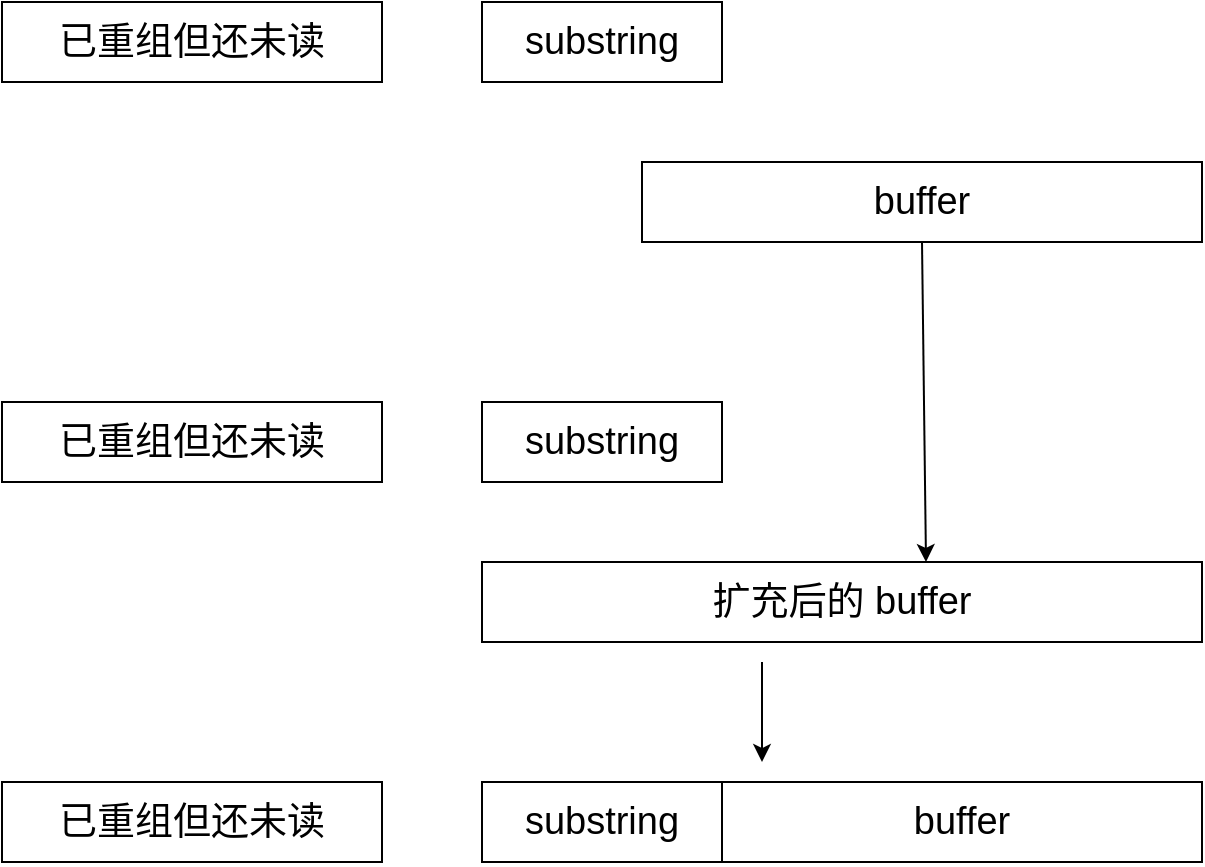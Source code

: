 <mxfile version="21.6.9" type="github">
  <diagram name="Page-1" id="90a13364-a465-7bf4-72fc-28e22215d7a0">
    <mxGraphModel dx="1100" dy="791" grid="1" gridSize="10" guides="1" tooltips="1" connect="1" arrows="1" fold="1" page="1" pageScale="1.5" pageWidth="1169" pageHeight="826" background="none" math="0" shadow="0">
      <root>
        <mxCell id="0" style=";html=1;" />
        <mxCell id="1" style=";html=1;" parent="0" />
        <mxCell id="h6418GeDz7PB0_4hY6kB-1" value="&lt;font style=&quot;font-size: 19px;&quot;&gt;substring&lt;/font&gt;" style="rounded=0;whiteSpace=wrap;html=1;" vertex="1" parent="1">
          <mxGeometry x="310" y="160" width="120" height="40" as="geometry" />
        </mxCell>
        <mxCell id="h6418GeDz7PB0_4hY6kB-2" value="&lt;span style=&quot;font-size: 19px;&quot;&gt;buffer&lt;/span&gt;" style="rounded=0;whiteSpace=wrap;html=1;" vertex="1" parent="1">
          <mxGeometry x="390" y="240" width="280" height="40" as="geometry" />
        </mxCell>
        <mxCell id="h6418GeDz7PB0_4hY6kB-3" value="&lt;font style=&quot;font-size: 19px;&quot;&gt;已重组但还未读&lt;/font&gt;" style="rounded=0;whiteSpace=wrap;html=1;" vertex="1" parent="1">
          <mxGeometry x="70" y="160" width="190" height="40" as="geometry" />
        </mxCell>
        <mxCell id="h6418GeDz7PB0_4hY6kB-4" value="&lt;font style=&quot;font-size: 19px;&quot;&gt;substring&lt;/font&gt;" style="rounded=0;whiteSpace=wrap;html=1;" vertex="1" parent="1">
          <mxGeometry x="310" y="360" width="120" height="40" as="geometry" />
        </mxCell>
        <mxCell id="h6418GeDz7PB0_4hY6kB-5" value="&lt;span style=&quot;font-size: 19px;&quot;&gt;扩充后的 buffer&lt;/span&gt;" style="rounded=0;whiteSpace=wrap;html=1;" vertex="1" parent="1">
          <mxGeometry x="310" y="440" width="360" height="40" as="geometry" />
        </mxCell>
        <mxCell id="h6418GeDz7PB0_4hY6kB-6" value="&lt;font style=&quot;font-size: 19px;&quot;&gt;已重组但还未读&lt;/font&gt;" style="rounded=0;whiteSpace=wrap;html=1;" vertex="1" parent="1">
          <mxGeometry x="70" y="360" width="190" height="40" as="geometry" />
        </mxCell>
        <mxCell id="h6418GeDz7PB0_4hY6kB-7" value="" style="endArrow=classic;html=1;rounded=0;exitX=0.5;exitY=1;exitDx=0;exitDy=0;" edge="1" parent="1" source="h6418GeDz7PB0_4hY6kB-2">
          <mxGeometry width="50" height="50" relative="1" as="geometry">
            <mxPoint x="528.04" y="280" as="sourcePoint" />
            <mxPoint x="532" y="440" as="targetPoint" />
          </mxGeometry>
        </mxCell>
        <mxCell id="h6418GeDz7PB0_4hY6kB-10" value="&lt;font style=&quot;font-size: 19px;&quot;&gt;已重组但还未读&lt;/font&gt;" style="rounded=0;whiteSpace=wrap;html=1;" vertex="1" parent="1">
          <mxGeometry x="70" y="550" width="190" height="40" as="geometry" />
        </mxCell>
        <mxCell id="h6418GeDz7PB0_4hY6kB-14" value="" style="endArrow=none;html=1;rounded=0;exitX=0.306;exitY=1;exitDx=0;exitDy=0;exitPerimeter=0;" edge="1" parent="1">
          <mxGeometry width="50" height="50" relative="1" as="geometry">
            <mxPoint x="420.16" y="590" as="sourcePoint" />
            <mxPoint x="420" y="550" as="targetPoint" />
          </mxGeometry>
        </mxCell>
        <mxCell id="h6418GeDz7PB0_4hY6kB-15" value="&lt;font style=&quot;font-size: 19px;&quot;&gt;substring&lt;/font&gt;" style="rounded=0;whiteSpace=wrap;html=1;" vertex="1" parent="1">
          <mxGeometry x="310" y="550" width="120" height="40" as="geometry" />
        </mxCell>
        <mxCell id="h6418GeDz7PB0_4hY6kB-16" value="&lt;font style=&quot;font-size: 19px;&quot;&gt;buffer&lt;/font&gt;" style="rounded=0;whiteSpace=wrap;html=1;" vertex="1" parent="1">
          <mxGeometry x="430" y="550" width="240" height="40" as="geometry" />
        </mxCell>
        <mxCell id="h6418GeDz7PB0_4hY6kB-17" value="" style="endArrow=classic;html=1;rounded=0;" edge="1" parent="1">
          <mxGeometry width="50" height="50" relative="1" as="geometry">
            <mxPoint x="450" y="490" as="sourcePoint" />
            <mxPoint x="450" y="540" as="targetPoint" />
          </mxGeometry>
        </mxCell>
      </root>
    </mxGraphModel>
  </diagram>
</mxfile>

